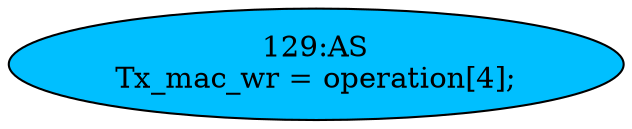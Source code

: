 strict digraph "" {
	node [label="\N"];
	"129:AS"	 [ast="<pyverilog.vparser.ast.Assign object at 0x7fe07b3dbc50>",
		def_var="['Tx_mac_wr']",
		fillcolor=deepskyblue,
		label="129:AS
Tx_mac_wr = operation[4];",
		statements="[]",
		style=filled,
		typ=Assign,
		use_var="['operation']"];
}

